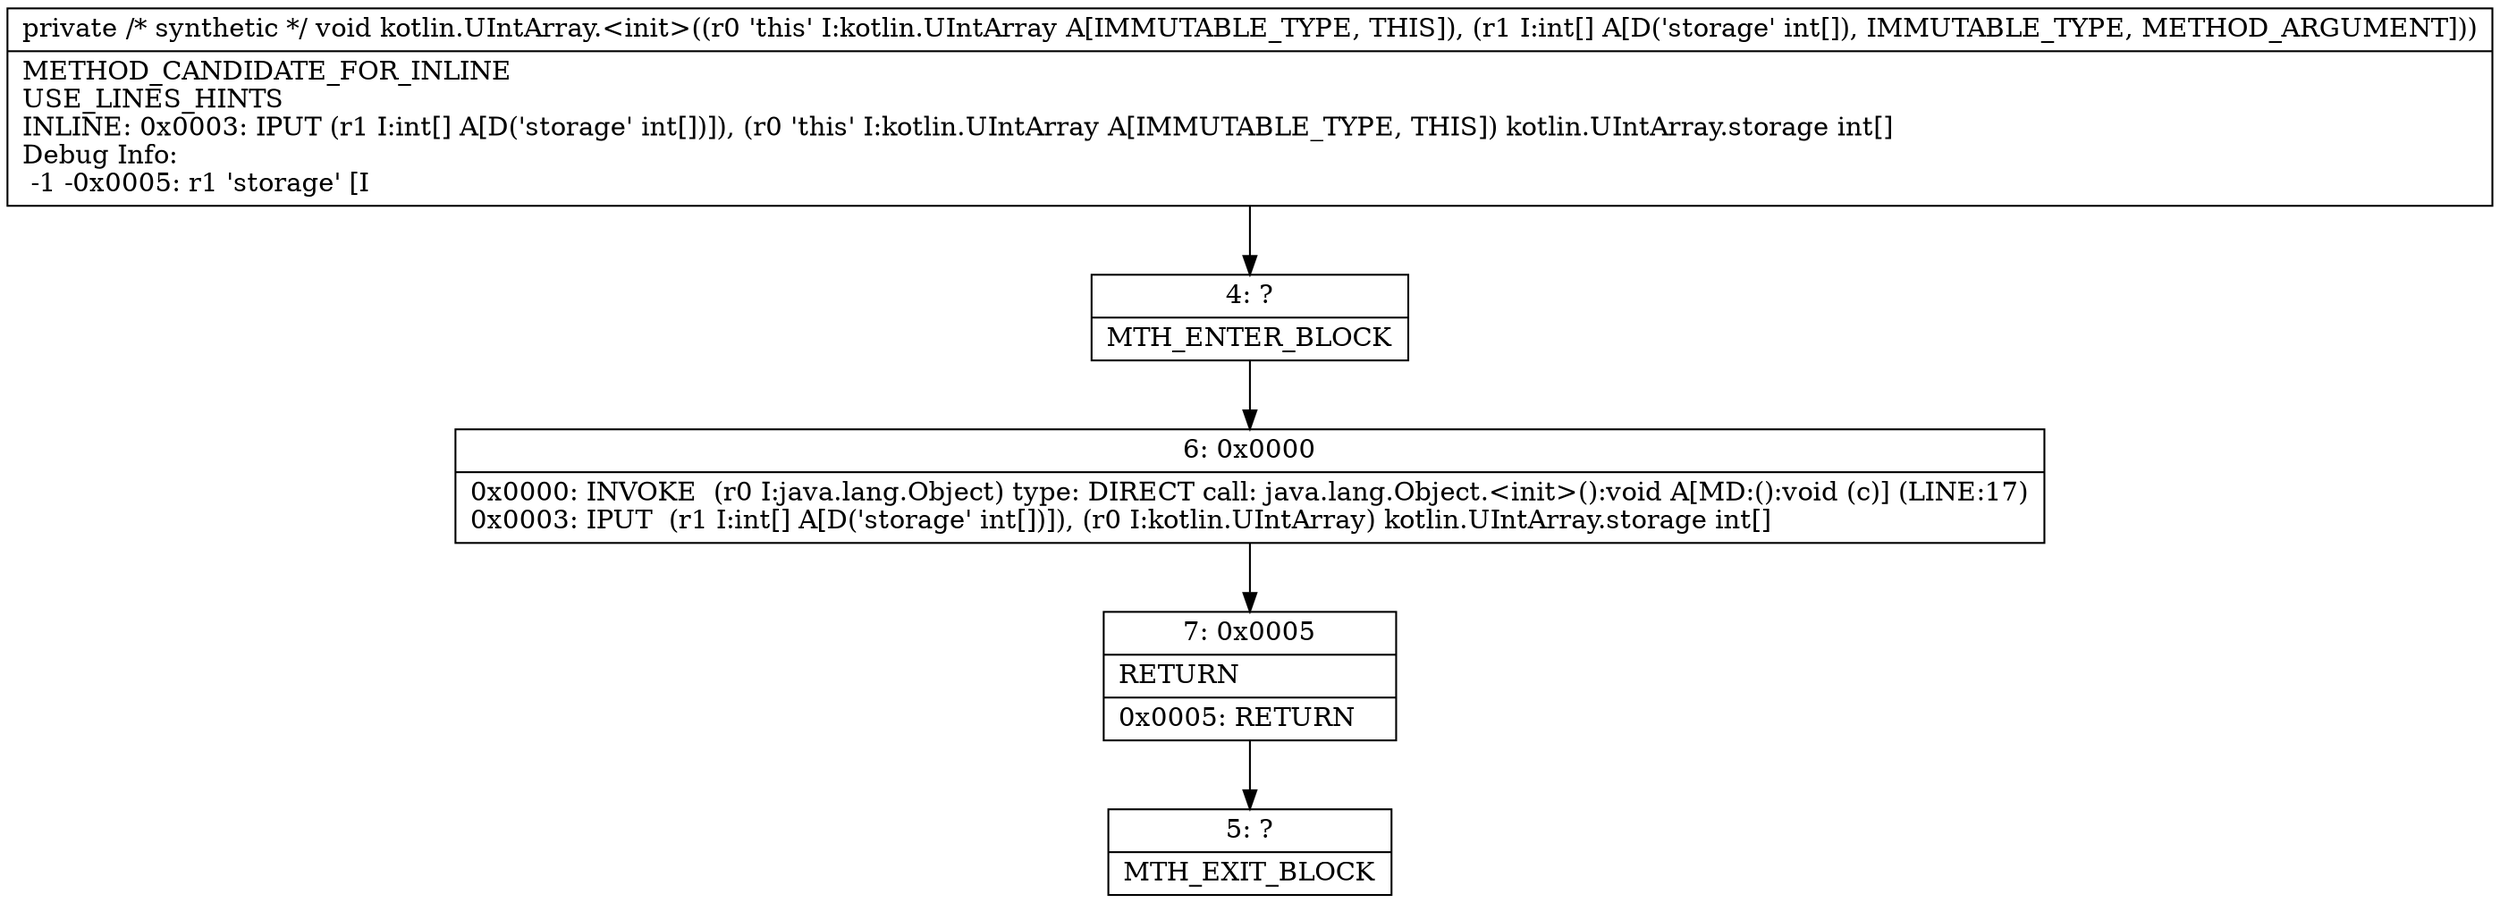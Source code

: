 digraph "CFG forkotlin.UIntArray.\<init\>([I)V" {
Node_4 [shape=record,label="{4\:\ ?|MTH_ENTER_BLOCK\l}"];
Node_6 [shape=record,label="{6\:\ 0x0000|0x0000: INVOKE  (r0 I:java.lang.Object) type: DIRECT call: java.lang.Object.\<init\>():void A[MD:():void (c)] (LINE:17)\l0x0003: IPUT  (r1 I:int[] A[D('storage' int[])]), (r0 I:kotlin.UIntArray) kotlin.UIntArray.storage int[] \l}"];
Node_7 [shape=record,label="{7\:\ 0x0005|RETURN\l|0x0005: RETURN   \l}"];
Node_5 [shape=record,label="{5\:\ ?|MTH_EXIT_BLOCK\l}"];
MethodNode[shape=record,label="{private \/* synthetic *\/ void kotlin.UIntArray.\<init\>((r0 'this' I:kotlin.UIntArray A[IMMUTABLE_TYPE, THIS]), (r1 I:int[] A[D('storage' int[]), IMMUTABLE_TYPE, METHOD_ARGUMENT]))  | METHOD_CANDIDATE_FOR_INLINE\lUSE_LINES_HINTS\lINLINE: 0x0003: IPUT  (r1 I:int[] A[D('storage' int[])]), (r0 'this' I:kotlin.UIntArray A[IMMUTABLE_TYPE, THIS]) kotlin.UIntArray.storage int[]\lDebug Info:\l  \-1 \-0x0005: r1 'storage' [I\l}"];
MethodNode -> Node_4;Node_4 -> Node_6;
Node_6 -> Node_7;
Node_7 -> Node_5;
}

